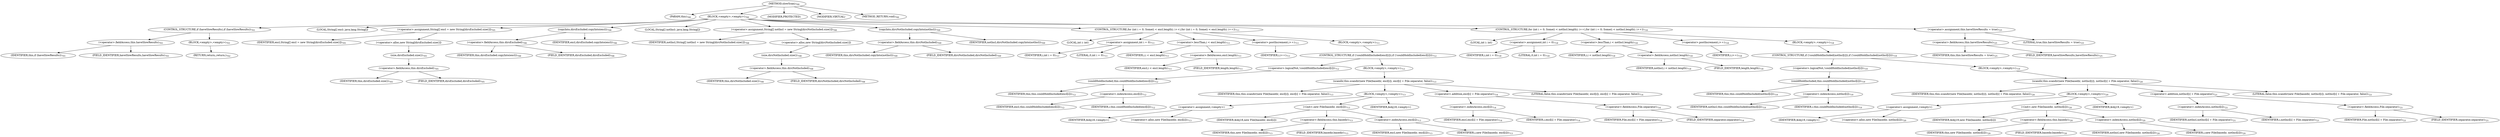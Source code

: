 digraph "slowScan" {  
"1440" [label = <(METHOD,slowScan)<SUB>700</SUB>> ]
"34" [label = <(PARAM,this)<SUB>700</SUB>> ]
"1441" [label = <(BLOCK,&lt;empty&gt;,&lt;empty&gt;)<SUB>700</SUB>> ]
"1442" [label = <(CONTROL_STRUCTURE,if (haveSlowResults),if (haveSlowResults))<SUB>701</SUB>> ]
"1443" [label = <(&lt;operator&gt;.fieldAccess,this.haveSlowResults)<SUB>701</SUB>> ]
"1444" [label = <(IDENTIFIER,this,if (haveSlowResults))<SUB>701</SUB>> ]
"1445" [label = <(FIELD_IDENTIFIER,haveSlowResults,haveSlowResults)<SUB>701</SUB>> ]
"1446" [label = <(BLOCK,&lt;empty&gt;,&lt;empty&gt;)<SUB>701</SUB>> ]
"1447" [label = <(RETURN,return;,return;)<SUB>702</SUB>> ]
"1448" [label = <(LOCAL,String[] excl: java.lang.String[])> ]
"1449" [label = <(&lt;operator&gt;.assignment,String[] excl = new String[dirsExcluded.size()])<SUB>705</SUB>> ]
"1450" [label = <(IDENTIFIER,excl,String[] excl = new String[dirsExcluded.size()])<SUB>705</SUB>> ]
"1451" [label = <(&lt;operator&gt;.alloc,new String[dirsExcluded.size()])> ]
"1452" [label = <(size,dirsExcluded.size())<SUB>705</SUB>> ]
"1453" [label = <(&lt;operator&gt;.fieldAccess,this.dirsExcluded)<SUB>705</SUB>> ]
"1454" [label = <(IDENTIFIER,this,dirsExcluded.size())<SUB>705</SUB>> ]
"1455" [label = <(FIELD_IDENTIFIER,dirsExcluded,dirsExcluded)<SUB>705</SUB>> ]
"1456" [label = <(copyInto,dirsExcluded.copyInto(excl))<SUB>706</SUB>> ]
"1457" [label = <(&lt;operator&gt;.fieldAccess,this.dirsExcluded)<SUB>706</SUB>> ]
"1458" [label = <(IDENTIFIER,this,dirsExcluded.copyInto(excl))<SUB>706</SUB>> ]
"1459" [label = <(FIELD_IDENTIFIER,dirsExcluded,dirsExcluded)<SUB>706</SUB>> ]
"1460" [label = <(IDENTIFIER,excl,dirsExcluded.copyInto(excl))<SUB>706</SUB>> ]
"1461" [label = <(LOCAL,String[] notIncl: java.lang.String[])> ]
"1462" [label = <(&lt;operator&gt;.assignment,String[] notIncl = new String[dirsNotIncluded.size()])<SUB>708</SUB>> ]
"1463" [label = <(IDENTIFIER,notIncl,String[] notIncl = new String[dirsNotIncluded.size()])<SUB>708</SUB>> ]
"1464" [label = <(&lt;operator&gt;.alloc,new String[dirsNotIncluded.size()])> ]
"1465" [label = <(size,dirsNotIncluded.size())<SUB>708</SUB>> ]
"1466" [label = <(&lt;operator&gt;.fieldAccess,this.dirsNotIncluded)<SUB>708</SUB>> ]
"1467" [label = <(IDENTIFIER,this,dirsNotIncluded.size())<SUB>708</SUB>> ]
"1468" [label = <(FIELD_IDENTIFIER,dirsNotIncluded,dirsNotIncluded)<SUB>708</SUB>> ]
"1469" [label = <(copyInto,dirsNotIncluded.copyInto(notIncl))<SUB>709</SUB>> ]
"1470" [label = <(&lt;operator&gt;.fieldAccess,this.dirsNotIncluded)<SUB>709</SUB>> ]
"1471" [label = <(IDENTIFIER,this,dirsNotIncluded.copyInto(notIncl))<SUB>709</SUB>> ]
"1472" [label = <(FIELD_IDENTIFIER,dirsNotIncluded,dirsNotIncluded)<SUB>709</SUB>> ]
"1473" [label = <(IDENTIFIER,notIncl,dirsNotIncluded.copyInto(notIncl))<SUB>709</SUB>> ]
"1474" [label = <(CONTROL_STRUCTURE,for (int i = 0; Some(i &lt; excl.length); i++),for (int i = 0; Some(i &lt; excl.length); i++))<SUB>711</SUB>> ]
"1475" [label = <(LOCAL,int i: int)> ]
"1476" [label = <(&lt;operator&gt;.assignment,int i = 0)<SUB>711</SUB>> ]
"1477" [label = <(IDENTIFIER,i,int i = 0)<SUB>711</SUB>> ]
"1478" [label = <(LITERAL,0,int i = 0)<SUB>711</SUB>> ]
"1479" [label = <(&lt;operator&gt;.lessThan,i &lt; excl.length)<SUB>711</SUB>> ]
"1480" [label = <(IDENTIFIER,i,i &lt; excl.length)<SUB>711</SUB>> ]
"1481" [label = <(&lt;operator&gt;.fieldAccess,excl.length)<SUB>711</SUB>> ]
"1482" [label = <(IDENTIFIER,excl,i &lt; excl.length)<SUB>711</SUB>> ]
"1483" [label = <(FIELD_IDENTIFIER,length,length)<SUB>711</SUB>> ]
"1484" [label = <(&lt;operator&gt;.postIncrement,i++)<SUB>711</SUB>> ]
"1485" [label = <(IDENTIFIER,i,i++)<SUB>711</SUB>> ]
"1486" [label = <(BLOCK,&lt;empty&gt;,&lt;empty&gt;)<SUB>711</SUB>> ]
"1487" [label = <(CONTROL_STRUCTURE,if (!couldHoldIncluded(excl[i])),if (!couldHoldIncluded(excl[i])))<SUB>712</SUB>> ]
"1488" [label = <(&lt;operator&gt;.logicalNot,!couldHoldIncluded(excl[i]))<SUB>712</SUB>> ]
"1489" [label = <(couldHoldIncluded,this.couldHoldIncluded(excl[i]))<SUB>712</SUB>> ]
"33" [label = <(IDENTIFIER,this,this.couldHoldIncluded(excl[i]))<SUB>712</SUB>> ]
"1490" [label = <(&lt;operator&gt;.indexAccess,excl[i])<SUB>712</SUB>> ]
"1491" [label = <(IDENTIFIER,excl,this.couldHoldIncluded(excl[i]))<SUB>712</SUB>> ]
"1492" [label = <(IDENTIFIER,i,this.couldHoldIncluded(excl[i]))<SUB>712</SUB>> ]
"1493" [label = <(BLOCK,&lt;empty&gt;,&lt;empty&gt;)<SUB>712</SUB>> ]
"1494" [label = <(scandir,this.scandir(new File(basedir, excl[i]), excl[i] + File.separator, false))<SUB>713</SUB>> ]
"35" [label = <(IDENTIFIER,this,this.scandir(new File(basedir, excl[i]), excl[i] + File.separator, false))<SUB>713</SUB>> ]
"1495" [label = <(BLOCK,&lt;empty&gt;,&lt;empty&gt;)<SUB>713</SUB>> ]
"1496" [label = <(&lt;operator&gt;.assignment,&lt;empty&gt;)> ]
"1497" [label = <(IDENTIFIER,$obj18,&lt;empty&gt;)> ]
"1498" [label = <(&lt;operator&gt;.alloc,new File(basedir, excl[i]))<SUB>713</SUB>> ]
"1499" [label = <(&lt;init&gt;,new File(basedir, excl[i]))<SUB>713</SUB>> ]
"1500" [label = <(IDENTIFIER,$obj18,new File(basedir, excl[i]))> ]
"1501" [label = <(&lt;operator&gt;.fieldAccess,this.basedir)<SUB>713</SUB>> ]
"1502" [label = <(IDENTIFIER,this,new File(basedir, excl[i]))<SUB>713</SUB>> ]
"1503" [label = <(FIELD_IDENTIFIER,basedir,basedir)<SUB>713</SUB>> ]
"1504" [label = <(&lt;operator&gt;.indexAccess,excl[i])<SUB>713</SUB>> ]
"1505" [label = <(IDENTIFIER,excl,new File(basedir, excl[i]))<SUB>713</SUB>> ]
"1506" [label = <(IDENTIFIER,i,new File(basedir, excl[i]))<SUB>713</SUB>> ]
"1507" [label = <(IDENTIFIER,$obj18,&lt;empty&gt;)> ]
"1508" [label = <(&lt;operator&gt;.addition,excl[i] + File.separator)<SUB>714</SUB>> ]
"1509" [label = <(&lt;operator&gt;.indexAccess,excl[i])<SUB>714</SUB>> ]
"1510" [label = <(IDENTIFIER,excl,excl[i] + File.separator)<SUB>714</SUB>> ]
"1511" [label = <(IDENTIFIER,i,excl[i] + File.separator)<SUB>714</SUB>> ]
"1512" [label = <(&lt;operator&gt;.fieldAccess,File.separator)<SUB>714</SUB>> ]
"1513" [label = <(IDENTIFIER,File,excl[i] + File.separator)<SUB>714</SUB>> ]
"1514" [label = <(FIELD_IDENTIFIER,separator,separator)<SUB>714</SUB>> ]
"1515" [label = <(LITERAL,false,this.scandir(new File(basedir, excl[i]), excl[i] + File.separator, false))<SUB>714</SUB>> ]
"1516" [label = <(CONTROL_STRUCTURE,for (int i = 0; Some(i &lt; notIncl.length); i++),for (int i = 0; Some(i &lt; notIncl.length); i++))<SUB>718</SUB>> ]
"1517" [label = <(LOCAL,int i: int)> ]
"1518" [label = <(&lt;operator&gt;.assignment,int i = 0)<SUB>718</SUB>> ]
"1519" [label = <(IDENTIFIER,i,int i = 0)<SUB>718</SUB>> ]
"1520" [label = <(LITERAL,0,int i = 0)<SUB>718</SUB>> ]
"1521" [label = <(&lt;operator&gt;.lessThan,i &lt; notIncl.length)<SUB>718</SUB>> ]
"1522" [label = <(IDENTIFIER,i,i &lt; notIncl.length)<SUB>718</SUB>> ]
"1523" [label = <(&lt;operator&gt;.fieldAccess,notIncl.length)<SUB>718</SUB>> ]
"1524" [label = <(IDENTIFIER,notIncl,i &lt; notIncl.length)<SUB>718</SUB>> ]
"1525" [label = <(FIELD_IDENTIFIER,length,length)<SUB>718</SUB>> ]
"1526" [label = <(&lt;operator&gt;.postIncrement,i++)<SUB>718</SUB>> ]
"1527" [label = <(IDENTIFIER,i,i++)<SUB>718</SUB>> ]
"1528" [label = <(BLOCK,&lt;empty&gt;,&lt;empty&gt;)<SUB>718</SUB>> ]
"1529" [label = <(CONTROL_STRUCTURE,if (!couldHoldIncluded(notIncl[i])),if (!couldHoldIncluded(notIncl[i])))<SUB>719</SUB>> ]
"1530" [label = <(&lt;operator&gt;.logicalNot,!couldHoldIncluded(notIncl[i]))<SUB>719</SUB>> ]
"1531" [label = <(couldHoldIncluded,this.couldHoldIncluded(notIncl[i]))<SUB>719</SUB>> ]
"36" [label = <(IDENTIFIER,this,this.couldHoldIncluded(notIncl[i]))<SUB>719</SUB>> ]
"1532" [label = <(&lt;operator&gt;.indexAccess,notIncl[i])<SUB>719</SUB>> ]
"1533" [label = <(IDENTIFIER,notIncl,this.couldHoldIncluded(notIncl[i]))<SUB>719</SUB>> ]
"1534" [label = <(IDENTIFIER,i,this.couldHoldIncluded(notIncl[i]))<SUB>719</SUB>> ]
"1535" [label = <(BLOCK,&lt;empty&gt;,&lt;empty&gt;)<SUB>719</SUB>> ]
"1536" [label = <(scandir,this.scandir(new File(basedir, notIncl[i]), notIncl[i] + File.separator, false))<SUB>720</SUB>> ]
"37" [label = <(IDENTIFIER,this,this.scandir(new File(basedir, notIncl[i]), notIncl[i] + File.separator, false))<SUB>720</SUB>> ]
"1537" [label = <(BLOCK,&lt;empty&gt;,&lt;empty&gt;)<SUB>720</SUB>> ]
"1538" [label = <(&lt;operator&gt;.assignment,&lt;empty&gt;)> ]
"1539" [label = <(IDENTIFIER,$obj19,&lt;empty&gt;)> ]
"1540" [label = <(&lt;operator&gt;.alloc,new File(basedir, notIncl[i]))<SUB>720</SUB>> ]
"1541" [label = <(&lt;init&gt;,new File(basedir, notIncl[i]))<SUB>720</SUB>> ]
"1542" [label = <(IDENTIFIER,$obj19,new File(basedir, notIncl[i]))> ]
"1543" [label = <(&lt;operator&gt;.fieldAccess,this.basedir)<SUB>720</SUB>> ]
"1544" [label = <(IDENTIFIER,this,new File(basedir, notIncl[i]))<SUB>720</SUB>> ]
"1545" [label = <(FIELD_IDENTIFIER,basedir,basedir)<SUB>720</SUB>> ]
"1546" [label = <(&lt;operator&gt;.indexAccess,notIncl[i])<SUB>720</SUB>> ]
"1547" [label = <(IDENTIFIER,notIncl,new File(basedir, notIncl[i]))<SUB>720</SUB>> ]
"1548" [label = <(IDENTIFIER,i,new File(basedir, notIncl[i]))<SUB>720</SUB>> ]
"1549" [label = <(IDENTIFIER,$obj19,&lt;empty&gt;)> ]
"1550" [label = <(&lt;operator&gt;.addition,notIncl[i] + File.separator)<SUB>721</SUB>> ]
"1551" [label = <(&lt;operator&gt;.indexAccess,notIncl[i])<SUB>721</SUB>> ]
"1552" [label = <(IDENTIFIER,notIncl,notIncl[i] + File.separator)<SUB>721</SUB>> ]
"1553" [label = <(IDENTIFIER,i,notIncl[i] + File.separator)<SUB>721</SUB>> ]
"1554" [label = <(&lt;operator&gt;.fieldAccess,File.separator)<SUB>721</SUB>> ]
"1555" [label = <(IDENTIFIER,File,notIncl[i] + File.separator)<SUB>721</SUB>> ]
"1556" [label = <(FIELD_IDENTIFIER,separator,separator)<SUB>721</SUB>> ]
"1557" [label = <(LITERAL,false,this.scandir(new File(basedir, notIncl[i]), notIncl[i] + File.separator, false))<SUB>721</SUB>> ]
"1558" [label = <(&lt;operator&gt;.assignment,this.haveSlowResults = true)<SUB>725</SUB>> ]
"1559" [label = <(&lt;operator&gt;.fieldAccess,this.haveSlowResults)<SUB>725</SUB>> ]
"1560" [label = <(IDENTIFIER,this,this.haveSlowResults = true)<SUB>725</SUB>> ]
"1561" [label = <(FIELD_IDENTIFIER,haveSlowResults,haveSlowResults)<SUB>725</SUB>> ]
"1562" [label = <(LITERAL,true,this.haveSlowResults = true)<SUB>725</SUB>> ]
"1563" [label = <(MODIFIER,PROTECTED)> ]
"1564" [label = <(MODIFIER,VIRTUAL)> ]
"1565" [label = <(METHOD_RETURN,void)<SUB>700</SUB>> ]
  "1440" -> "34" 
  "1440" -> "1441" 
  "1440" -> "1563" 
  "1440" -> "1564" 
  "1440" -> "1565" 
  "1441" -> "1442" 
  "1441" -> "1448" 
  "1441" -> "1449" 
  "1441" -> "1456" 
  "1441" -> "1461" 
  "1441" -> "1462" 
  "1441" -> "1469" 
  "1441" -> "1474" 
  "1441" -> "1516" 
  "1441" -> "1558" 
  "1442" -> "1443" 
  "1442" -> "1446" 
  "1443" -> "1444" 
  "1443" -> "1445" 
  "1446" -> "1447" 
  "1449" -> "1450" 
  "1449" -> "1451" 
  "1451" -> "1452" 
  "1452" -> "1453" 
  "1453" -> "1454" 
  "1453" -> "1455" 
  "1456" -> "1457" 
  "1456" -> "1460" 
  "1457" -> "1458" 
  "1457" -> "1459" 
  "1462" -> "1463" 
  "1462" -> "1464" 
  "1464" -> "1465" 
  "1465" -> "1466" 
  "1466" -> "1467" 
  "1466" -> "1468" 
  "1469" -> "1470" 
  "1469" -> "1473" 
  "1470" -> "1471" 
  "1470" -> "1472" 
  "1474" -> "1475" 
  "1474" -> "1476" 
  "1474" -> "1479" 
  "1474" -> "1484" 
  "1474" -> "1486" 
  "1476" -> "1477" 
  "1476" -> "1478" 
  "1479" -> "1480" 
  "1479" -> "1481" 
  "1481" -> "1482" 
  "1481" -> "1483" 
  "1484" -> "1485" 
  "1486" -> "1487" 
  "1487" -> "1488" 
  "1487" -> "1493" 
  "1488" -> "1489" 
  "1489" -> "33" 
  "1489" -> "1490" 
  "1490" -> "1491" 
  "1490" -> "1492" 
  "1493" -> "1494" 
  "1494" -> "35" 
  "1494" -> "1495" 
  "1494" -> "1508" 
  "1494" -> "1515" 
  "1495" -> "1496" 
  "1495" -> "1499" 
  "1495" -> "1507" 
  "1496" -> "1497" 
  "1496" -> "1498" 
  "1499" -> "1500" 
  "1499" -> "1501" 
  "1499" -> "1504" 
  "1501" -> "1502" 
  "1501" -> "1503" 
  "1504" -> "1505" 
  "1504" -> "1506" 
  "1508" -> "1509" 
  "1508" -> "1512" 
  "1509" -> "1510" 
  "1509" -> "1511" 
  "1512" -> "1513" 
  "1512" -> "1514" 
  "1516" -> "1517" 
  "1516" -> "1518" 
  "1516" -> "1521" 
  "1516" -> "1526" 
  "1516" -> "1528" 
  "1518" -> "1519" 
  "1518" -> "1520" 
  "1521" -> "1522" 
  "1521" -> "1523" 
  "1523" -> "1524" 
  "1523" -> "1525" 
  "1526" -> "1527" 
  "1528" -> "1529" 
  "1529" -> "1530" 
  "1529" -> "1535" 
  "1530" -> "1531" 
  "1531" -> "36" 
  "1531" -> "1532" 
  "1532" -> "1533" 
  "1532" -> "1534" 
  "1535" -> "1536" 
  "1536" -> "37" 
  "1536" -> "1537" 
  "1536" -> "1550" 
  "1536" -> "1557" 
  "1537" -> "1538" 
  "1537" -> "1541" 
  "1537" -> "1549" 
  "1538" -> "1539" 
  "1538" -> "1540" 
  "1541" -> "1542" 
  "1541" -> "1543" 
  "1541" -> "1546" 
  "1543" -> "1544" 
  "1543" -> "1545" 
  "1546" -> "1547" 
  "1546" -> "1548" 
  "1550" -> "1551" 
  "1550" -> "1554" 
  "1551" -> "1552" 
  "1551" -> "1553" 
  "1554" -> "1555" 
  "1554" -> "1556" 
  "1558" -> "1559" 
  "1558" -> "1562" 
  "1559" -> "1560" 
  "1559" -> "1561" 
}
